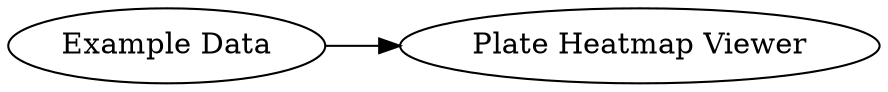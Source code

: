 digraph {
	"-3145234004825703544_2" [label="Plate Heatmap Viewer"]
	"-3145234004825703544_1" [label="Example Data"]
	"-3145234004825703544_1" -> "-3145234004825703544_2"
	rankdir=LR
}
